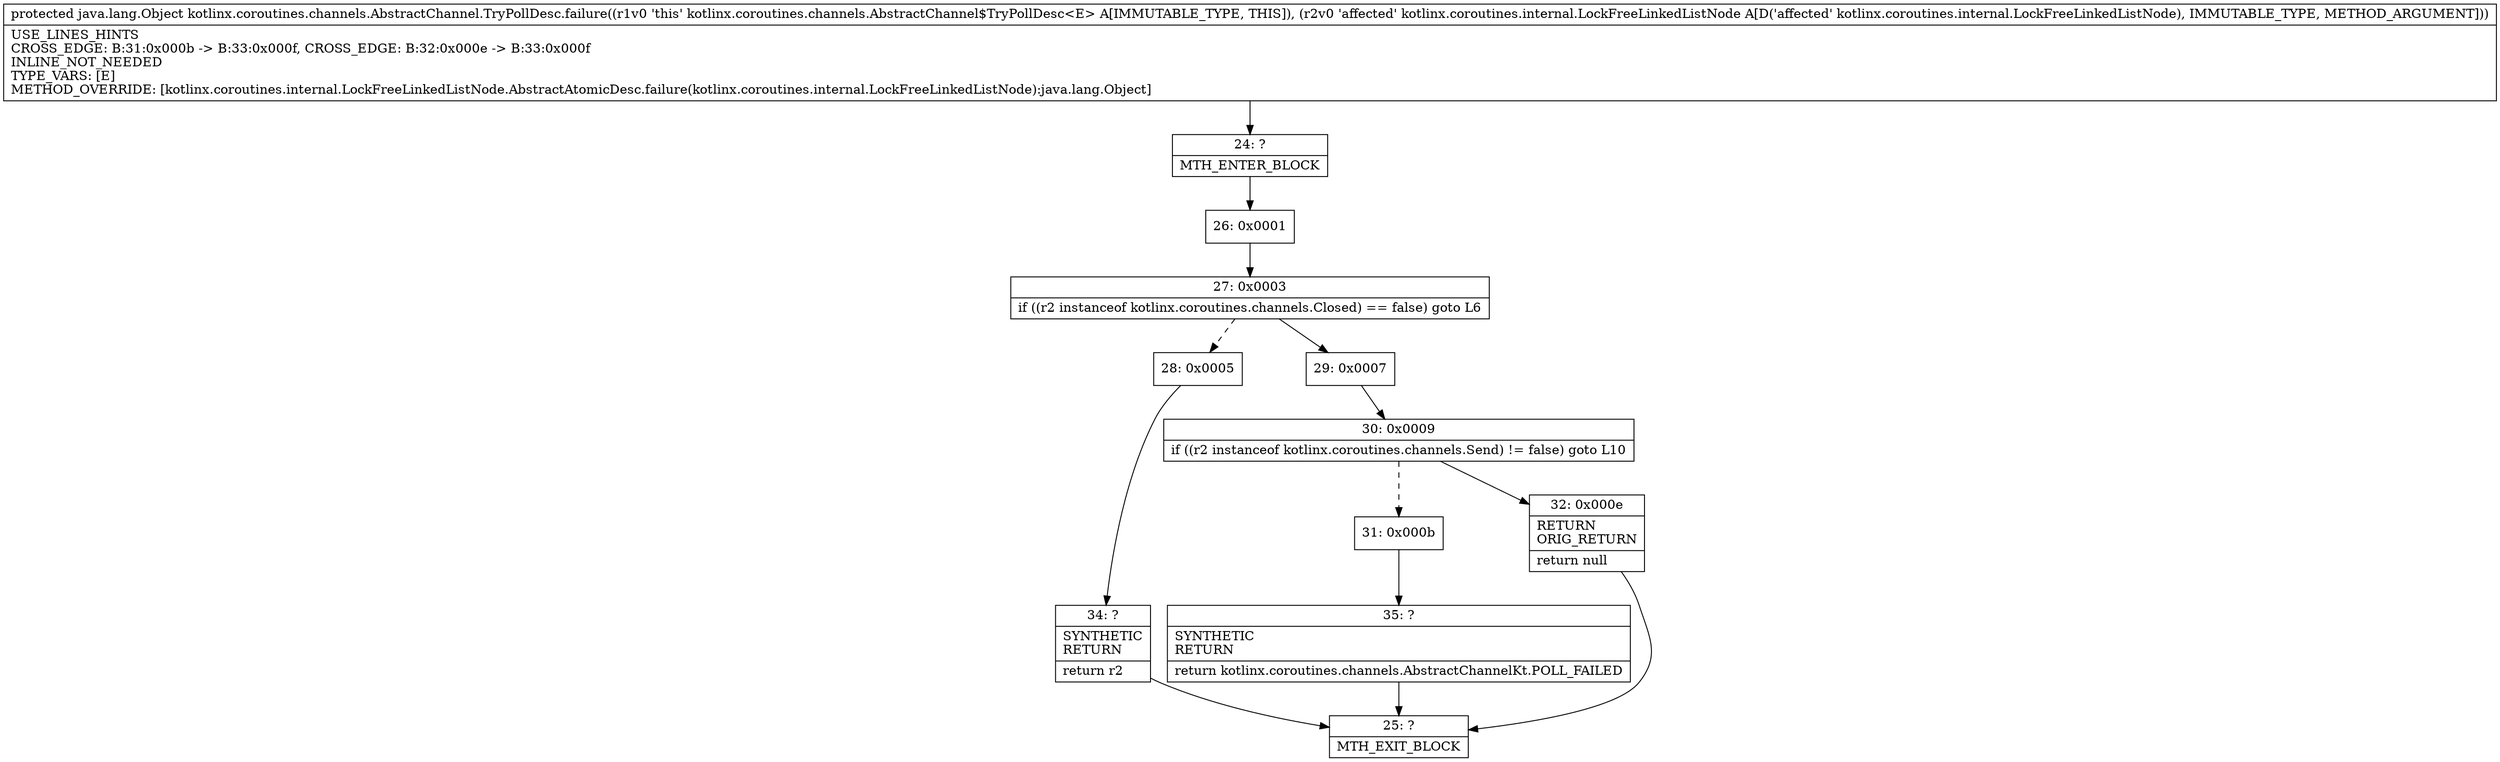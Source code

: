 digraph "CFG forkotlinx.coroutines.channels.AbstractChannel.TryPollDesc.failure(Lkotlinx\/coroutines\/internal\/LockFreeLinkedListNode;)Ljava\/lang\/Object;" {
Node_24 [shape=record,label="{24\:\ ?|MTH_ENTER_BLOCK\l}"];
Node_26 [shape=record,label="{26\:\ 0x0001}"];
Node_27 [shape=record,label="{27\:\ 0x0003|if ((r2 instanceof kotlinx.coroutines.channels.Closed) == false) goto L6\l}"];
Node_28 [shape=record,label="{28\:\ 0x0005}"];
Node_34 [shape=record,label="{34\:\ ?|SYNTHETIC\lRETURN\l|return r2\l}"];
Node_25 [shape=record,label="{25\:\ ?|MTH_EXIT_BLOCK\l}"];
Node_29 [shape=record,label="{29\:\ 0x0007}"];
Node_30 [shape=record,label="{30\:\ 0x0009|if ((r2 instanceof kotlinx.coroutines.channels.Send) != false) goto L10\l}"];
Node_31 [shape=record,label="{31\:\ 0x000b}"];
Node_35 [shape=record,label="{35\:\ ?|SYNTHETIC\lRETURN\l|return kotlinx.coroutines.channels.AbstractChannelKt.POLL_FAILED\l}"];
Node_32 [shape=record,label="{32\:\ 0x000e|RETURN\lORIG_RETURN\l|return null\l}"];
MethodNode[shape=record,label="{protected java.lang.Object kotlinx.coroutines.channels.AbstractChannel.TryPollDesc.failure((r1v0 'this' kotlinx.coroutines.channels.AbstractChannel$TryPollDesc\<E\> A[IMMUTABLE_TYPE, THIS]), (r2v0 'affected' kotlinx.coroutines.internal.LockFreeLinkedListNode A[D('affected' kotlinx.coroutines.internal.LockFreeLinkedListNode), IMMUTABLE_TYPE, METHOD_ARGUMENT]))  | USE_LINES_HINTS\lCROSS_EDGE: B:31:0x000b \-\> B:33:0x000f, CROSS_EDGE: B:32:0x000e \-\> B:33:0x000f\lINLINE_NOT_NEEDED\lTYPE_VARS: [E]\lMETHOD_OVERRIDE: [kotlinx.coroutines.internal.LockFreeLinkedListNode.AbstractAtomicDesc.failure(kotlinx.coroutines.internal.LockFreeLinkedListNode):java.lang.Object]\l}"];
MethodNode -> Node_24;Node_24 -> Node_26;
Node_26 -> Node_27;
Node_27 -> Node_28[style=dashed];
Node_27 -> Node_29;
Node_28 -> Node_34;
Node_34 -> Node_25;
Node_29 -> Node_30;
Node_30 -> Node_31[style=dashed];
Node_30 -> Node_32;
Node_31 -> Node_35;
Node_35 -> Node_25;
Node_32 -> Node_25;
}

